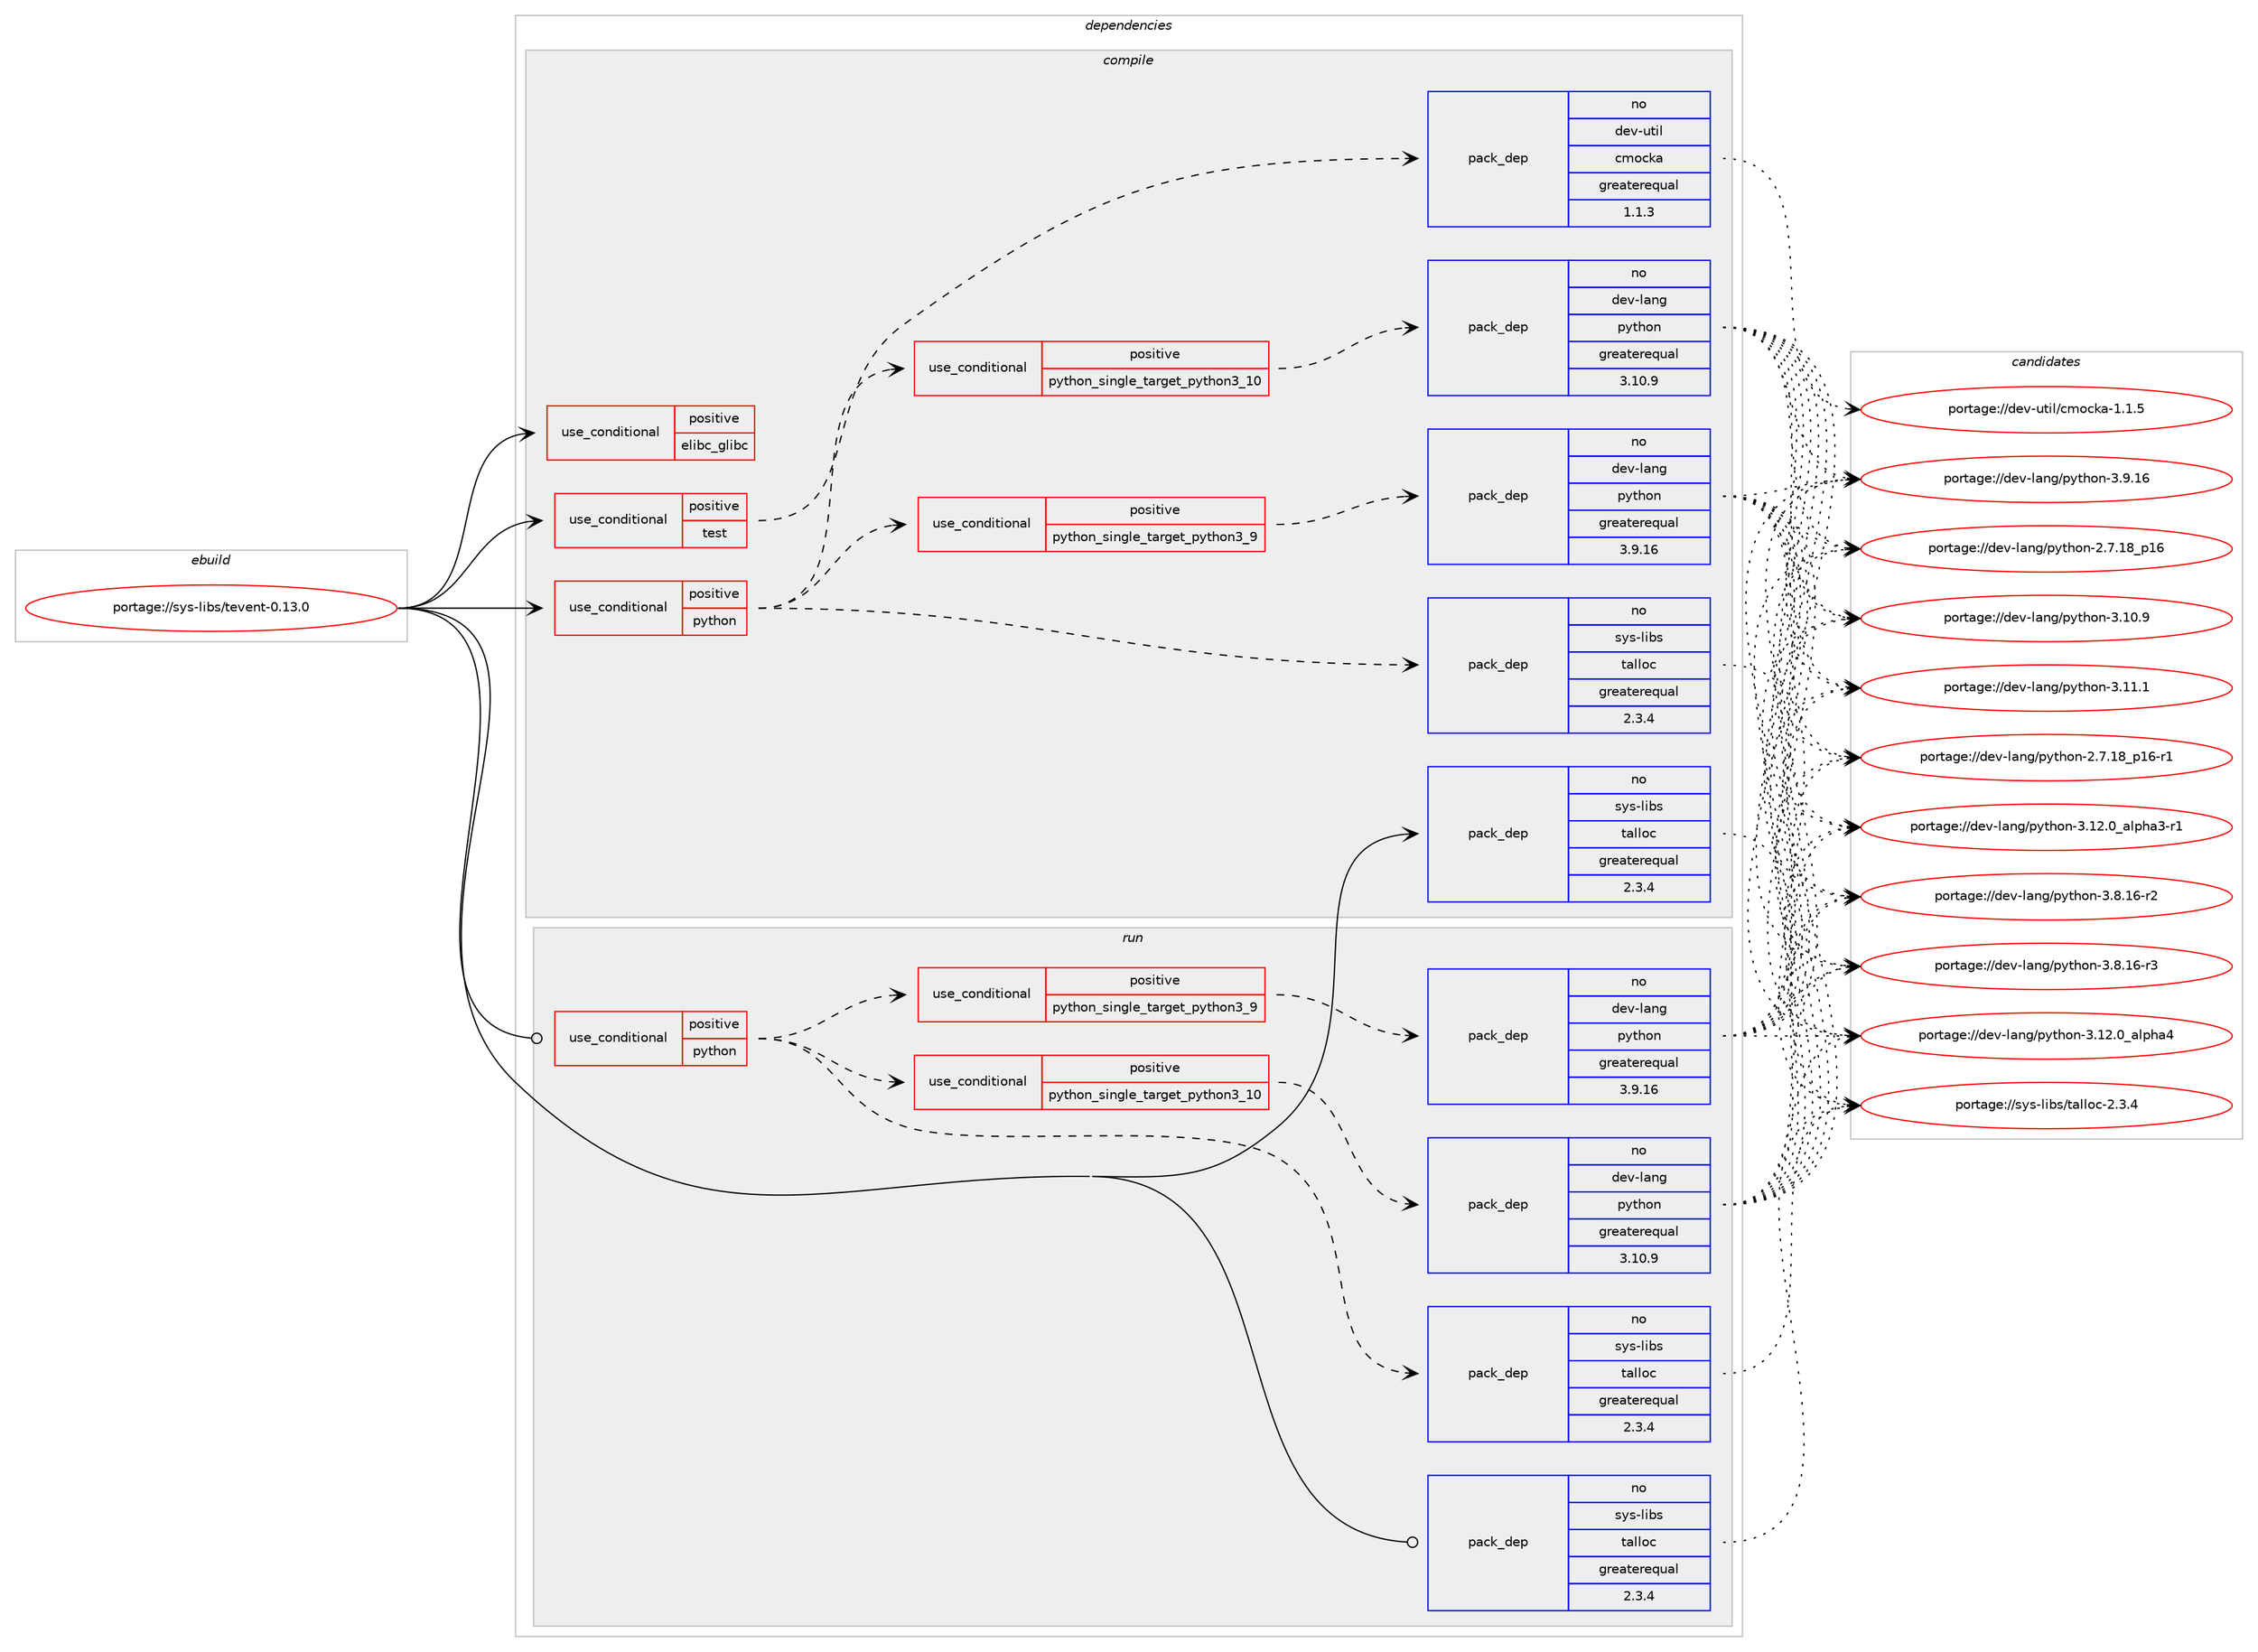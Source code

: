 digraph prolog {

# *************
# Graph options
# *************

newrank=true;
concentrate=true;
compound=true;
graph [rankdir=LR,fontname=Helvetica,fontsize=10,ranksep=1.5];#, ranksep=2.5, nodesep=0.2];
edge  [arrowhead=vee];
node  [fontname=Helvetica,fontsize=10];

# **********
# The ebuild
# **********

subgraph cluster_leftcol {
color=gray;
rank=same;
label=<<i>ebuild</i>>;
id [label="portage://sys-libs/tevent-0.13.0", color=red, width=4, href="../sys-libs/tevent-0.13.0.svg"];
}

# ****************
# The dependencies
# ****************

subgraph cluster_midcol {
color=gray;
label=<<i>dependencies</i>>;
subgraph cluster_compile {
fillcolor="#eeeeee";
style=filled;
label=<<i>compile</i>>;
subgraph cond4875 {
dependency7464 [label=<<TABLE BORDER="0" CELLBORDER="1" CELLSPACING="0" CELLPADDING="4"><TR><TD ROWSPAN="3" CELLPADDING="10">use_conditional</TD></TR><TR><TD>positive</TD></TR><TR><TD>elibc_glibc</TD></TR></TABLE>>, shape=none, color=red];
# *** BEGIN UNKNOWN DEPENDENCY TYPE (TODO) ***
# dependency7464 -> package_dependency(portage://sys-libs/tevent-0.13.0,install,no,net-libs,libtirpc,none,[,,],[],[use(optenable(abi_x86_32),negative),use(optenable(abi_x86_64),negative),use(optenable(abi_x86_x32),negative),use(optenable(abi_mips_n32),negative),use(optenable(abi_mips_n64),negative),use(optenable(abi_mips_o32),negative),use(optenable(abi_s390_32),negative),use(optenable(abi_s390_64),negative)])
# *** END UNKNOWN DEPENDENCY TYPE (TODO) ***

# *** BEGIN UNKNOWN DEPENDENCY TYPE (TODO) ***
# dependency7464 -> package_dependency(portage://sys-libs/tevent-0.13.0,install,no,net-libs,rpcsvc-proto,none,[,,],[],[])
# *** END UNKNOWN DEPENDENCY TYPE (TODO) ***

}
id:e -> dependency7464:w [weight=20,style="solid",arrowhead="vee"];
subgraph cond4876 {
dependency7465 [label=<<TABLE BORDER="0" CELLBORDER="1" CELLSPACING="0" CELLPADDING="4"><TR><TD ROWSPAN="3" CELLPADDING="10">use_conditional</TD></TR><TR><TD>positive</TD></TR><TR><TD>python</TD></TR></TABLE>>, shape=none, color=red];
subgraph cond4877 {
dependency7466 [label=<<TABLE BORDER="0" CELLBORDER="1" CELLSPACING="0" CELLPADDING="4"><TR><TD ROWSPAN="3" CELLPADDING="10">use_conditional</TD></TR><TR><TD>positive</TD></TR><TR><TD>python_single_target_python3_9</TD></TR></TABLE>>, shape=none, color=red];
subgraph pack2528 {
dependency7467 [label=<<TABLE BORDER="0" CELLBORDER="1" CELLSPACING="0" CELLPADDING="4" WIDTH="220"><TR><TD ROWSPAN="6" CELLPADDING="30">pack_dep</TD></TR><TR><TD WIDTH="110">no</TD></TR><TR><TD>dev-lang</TD></TR><TR><TD>python</TD></TR><TR><TD>greaterequal</TD></TR><TR><TD>3.9.16</TD></TR></TABLE>>, shape=none, color=blue];
}
dependency7466:e -> dependency7467:w [weight=20,style="dashed",arrowhead="vee"];
}
dependency7465:e -> dependency7466:w [weight=20,style="dashed",arrowhead="vee"];
subgraph cond4878 {
dependency7468 [label=<<TABLE BORDER="0" CELLBORDER="1" CELLSPACING="0" CELLPADDING="4"><TR><TD ROWSPAN="3" CELLPADDING="10">use_conditional</TD></TR><TR><TD>positive</TD></TR><TR><TD>python_single_target_python3_10</TD></TR></TABLE>>, shape=none, color=red];
subgraph pack2529 {
dependency7469 [label=<<TABLE BORDER="0" CELLBORDER="1" CELLSPACING="0" CELLPADDING="4" WIDTH="220"><TR><TD ROWSPAN="6" CELLPADDING="30">pack_dep</TD></TR><TR><TD WIDTH="110">no</TD></TR><TR><TD>dev-lang</TD></TR><TR><TD>python</TD></TR><TR><TD>greaterequal</TD></TR><TR><TD>3.10.9</TD></TR></TABLE>>, shape=none, color=blue];
}
dependency7468:e -> dependency7469:w [weight=20,style="dashed",arrowhead="vee"];
}
dependency7465:e -> dependency7468:w [weight=20,style="dashed",arrowhead="vee"];
subgraph pack2530 {
dependency7470 [label=<<TABLE BORDER="0" CELLBORDER="1" CELLSPACING="0" CELLPADDING="4" WIDTH="220"><TR><TD ROWSPAN="6" CELLPADDING="30">pack_dep</TD></TR><TR><TD WIDTH="110">no</TD></TR><TR><TD>sys-libs</TD></TR><TR><TD>talloc</TD></TR><TR><TD>greaterequal</TD></TR><TR><TD>2.3.4</TD></TR></TABLE>>, shape=none, color=blue];
}
dependency7465:e -> dependency7470:w [weight=20,style="dashed",arrowhead="vee"];
}
id:e -> dependency7465:w [weight=20,style="solid",arrowhead="vee"];
subgraph cond4879 {
dependency7471 [label=<<TABLE BORDER="0" CELLBORDER="1" CELLSPACING="0" CELLPADDING="4"><TR><TD ROWSPAN="3" CELLPADDING="10">use_conditional</TD></TR><TR><TD>positive</TD></TR><TR><TD>test</TD></TR></TABLE>>, shape=none, color=red];
subgraph pack2531 {
dependency7472 [label=<<TABLE BORDER="0" CELLBORDER="1" CELLSPACING="0" CELLPADDING="4" WIDTH="220"><TR><TD ROWSPAN="6" CELLPADDING="30">pack_dep</TD></TR><TR><TD WIDTH="110">no</TD></TR><TR><TD>dev-util</TD></TR><TR><TD>cmocka</TD></TR><TR><TD>greaterequal</TD></TR><TR><TD>1.1.3</TD></TR></TABLE>>, shape=none, color=blue];
}
dependency7471:e -> dependency7472:w [weight=20,style="dashed",arrowhead="vee"];
}
id:e -> dependency7471:w [weight=20,style="solid",arrowhead="vee"];
# *** BEGIN UNKNOWN DEPENDENCY TYPE (TODO) ***
# id -> package_dependency(portage://sys-libs/tevent-0.13.0,install,no,dev-libs,libbsd,none,[,,],[],[use(optenable(abi_x86_32),negative),use(optenable(abi_x86_64),negative),use(optenable(abi_x86_x32),negative),use(optenable(abi_mips_n32),negative),use(optenable(abi_mips_n64),negative),use(optenable(abi_mips_o32),negative),use(optenable(abi_s390_32),negative),use(optenable(abi_s390_64),negative)])
# *** END UNKNOWN DEPENDENCY TYPE (TODO) ***

subgraph pack2532 {
dependency7473 [label=<<TABLE BORDER="0" CELLBORDER="1" CELLSPACING="0" CELLPADDING="4" WIDTH="220"><TR><TD ROWSPAN="6" CELLPADDING="30">pack_dep</TD></TR><TR><TD WIDTH="110">no</TD></TR><TR><TD>sys-libs</TD></TR><TR><TD>talloc</TD></TR><TR><TD>greaterequal</TD></TR><TR><TD>2.3.4</TD></TR></TABLE>>, shape=none, color=blue];
}
id:e -> dependency7473:w [weight=20,style="solid",arrowhead="vee"];
}
subgraph cluster_compileandrun {
fillcolor="#eeeeee";
style=filled;
label=<<i>compile and run</i>>;
}
subgraph cluster_run {
fillcolor="#eeeeee";
style=filled;
label=<<i>run</i>>;
subgraph cond4880 {
dependency7474 [label=<<TABLE BORDER="0" CELLBORDER="1" CELLSPACING="0" CELLPADDING="4"><TR><TD ROWSPAN="3" CELLPADDING="10">use_conditional</TD></TR><TR><TD>positive</TD></TR><TR><TD>python</TD></TR></TABLE>>, shape=none, color=red];
subgraph cond4881 {
dependency7475 [label=<<TABLE BORDER="0" CELLBORDER="1" CELLSPACING="0" CELLPADDING="4"><TR><TD ROWSPAN="3" CELLPADDING="10">use_conditional</TD></TR><TR><TD>positive</TD></TR><TR><TD>python_single_target_python3_9</TD></TR></TABLE>>, shape=none, color=red];
subgraph pack2533 {
dependency7476 [label=<<TABLE BORDER="0" CELLBORDER="1" CELLSPACING="0" CELLPADDING="4" WIDTH="220"><TR><TD ROWSPAN="6" CELLPADDING="30">pack_dep</TD></TR><TR><TD WIDTH="110">no</TD></TR><TR><TD>dev-lang</TD></TR><TR><TD>python</TD></TR><TR><TD>greaterequal</TD></TR><TR><TD>3.9.16</TD></TR></TABLE>>, shape=none, color=blue];
}
dependency7475:e -> dependency7476:w [weight=20,style="dashed",arrowhead="vee"];
}
dependency7474:e -> dependency7475:w [weight=20,style="dashed",arrowhead="vee"];
subgraph cond4882 {
dependency7477 [label=<<TABLE BORDER="0" CELLBORDER="1" CELLSPACING="0" CELLPADDING="4"><TR><TD ROWSPAN="3" CELLPADDING="10">use_conditional</TD></TR><TR><TD>positive</TD></TR><TR><TD>python_single_target_python3_10</TD></TR></TABLE>>, shape=none, color=red];
subgraph pack2534 {
dependency7478 [label=<<TABLE BORDER="0" CELLBORDER="1" CELLSPACING="0" CELLPADDING="4" WIDTH="220"><TR><TD ROWSPAN="6" CELLPADDING="30">pack_dep</TD></TR><TR><TD WIDTH="110">no</TD></TR><TR><TD>dev-lang</TD></TR><TR><TD>python</TD></TR><TR><TD>greaterequal</TD></TR><TR><TD>3.10.9</TD></TR></TABLE>>, shape=none, color=blue];
}
dependency7477:e -> dependency7478:w [weight=20,style="dashed",arrowhead="vee"];
}
dependency7474:e -> dependency7477:w [weight=20,style="dashed",arrowhead="vee"];
subgraph pack2535 {
dependency7479 [label=<<TABLE BORDER="0" CELLBORDER="1" CELLSPACING="0" CELLPADDING="4" WIDTH="220"><TR><TD ROWSPAN="6" CELLPADDING="30">pack_dep</TD></TR><TR><TD WIDTH="110">no</TD></TR><TR><TD>sys-libs</TD></TR><TR><TD>talloc</TD></TR><TR><TD>greaterequal</TD></TR><TR><TD>2.3.4</TD></TR></TABLE>>, shape=none, color=blue];
}
dependency7474:e -> dependency7479:w [weight=20,style="dashed",arrowhead="vee"];
}
id:e -> dependency7474:w [weight=20,style="solid",arrowhead="odot"];
# *** BEGIN UNKNOWN DEPENDENCY TYPE (TODO) ***
# id -> package_dependency(portage://sys-libs/tevent-0.13.0,run,no,dev-libs,libbsd,none,[,,],[],[use(optenable(abi_x86_32),negative),use(optenable(abi_x86_64),negative),use(optenable(abi_x86_x32),negative),use(optenable(abi_mips_n32),negative),use(optenable(abi_mips_n64),negative),use(optenable(abi_mips_o32),negative),use(optenable(abi_s390_32),negative),use(optenable(abi_s390_64),negative)])
# *** END UNKNOWN DEPENDENCY TYPE (TODO) ***

subgraph pack2536 {
dependency7480 [label=<<TABLE BORDER="0" CELLBORDER="1" CELLSPACING="0" CELLPADDING="4" WIDTH="220"><TR><TD ROWSPAN="6" CELLPADDING="30">pack_dep</TD></TR><TR><TD WIDTH="110">no</TD></TR><TR><TD>sys-libs</TD></TR><TR><TD>talloc</TD></TR><TR><TD>greaterequal</TD></TR><TR><TD>2.3.4</TD></TR></TABLE>>, shape=none, color=blue];
}
id:e -> dependency7480:w [weight=20,style="solid",arrowhead="odot"];
}
}

# **************
# The candidates
# **************

subgraph cluster_choices {
rank=same;
color=gray;
label=<<i>candidates</i>>;

subgraph choice2528 {
color=black;
nodesep=1;
choice10010111845108971101034711212111610411111045504655464956951124954 [label="portage://dev-lang/python-2.7.18_p16", color=red, width=4,href="../dev-lang/python-2.7.18_p16.svg"];
choice100101118451089711010347112121116104111110455046554649569511249544511449 [label="portage://dev-lang/python-2.7.18_p16-r1", color=red, width=4,href="../dev-lang/python-2.7.18_p16-r1.svg"];
choice10010111845108971101034711212111610411111045514649484657 [label="portage://dev-lang/python-3.10.9", color=red, width=4,href="../dev-lang/python-3.10.9.svg"];
choice10010111845108971101034711212111610411111045514649494649 [label="portage://dev-lang/python-3.11.1", color=red, width=4,href="../dev-lang/python-3.11.1.svg"];
choice10010111845108971101034711212111610411111045514649504648959710811210497514511449 [label="portage://dev-lang/python-3.12.0_alpha3-r1", color=red, width=4,href="../dev-lang/python-3.12.0_alpha3-r1.svg"];
choice1001011184510897110103471121211161041111104551464950464895971081121049752 [label="portage://dev-lang/python-3.12.0_alpha4", color=red, width=4,href="../dev-lang/python-3.12.0_alpha4.svg"];
choice100101118451089711010347112121116104111110455146564649544511450 [label="portage://dev-lang/python-3.8.16-r2", color=red, width=4,href="../dev-lang/python-3.8.16-r2.svg"];
choice100101118451089711010347112121116104111110455146564649544511451 [label="portage://dev-lang/python-3.8.16-r3", color=red, width=4,href="../dev-lang/python-3.8.16-r3.svg"];
choice10010111845108971101034711212111610411111045514657464954 [label="portage://dev-lang/python-3.9.16", color=red, width=4,href="../dev-lang/python-3.9.16.svg"];
dependency7467:e -> choice10010111845108971101034711212111610411111045504655464956951124954:w [style=dotted,weight="100"];
dependency7467:e -> choice100101118451089711010347112121116104111110455046554649569511249544511449:w [style=dotted,weight="100"];
dependency7467:e -> choice10010111845108971101034711212111610411111045514649484657:w [style=dotted,weight="100"];
dependency7467:e -> choice10010111845108971101034711212111610411111045514649494649:w [style=dotted,weight="100"];
dependency7467:e -> choice10010111845108971101034711212111610411111045514649504648959710811210497514511449:w [style=dotted,weight="100"];
dependency7467:e -> choice1001011184510897110103471121211161041111104551464950464895971081121049752:w [style=dotted,weight="100"];
dependency7467:e -> choice100101118451089711010347112121116104111110455146564649544511450:w [style=dotted,weight="100"];
dependency7467:e -> choice100101118451089711010347112121116104111110455146564649544511451:w [style=dotted,weight="100"];
dependency7467:e -> choice10010111845108971101034711212111610411111045514657464954:w [style=dotted,weight="100"];
}
subgraph choice2529 {
color=black;
nodesep=1;
choice10010111845108971101034711212111610411111045504655464956951124954 [label="portage://dev-lang/python-2.7.18_p16", color=red, width=4,href="../dev-lang/python-2.7.18_p16.svg"];
choice100101118451089711010347112121116104111110455046554649569511249544511449 [label="portage://dev-lang/python-2.7.18_p16-r1", color=red, width=4,href="../dev-lang/python-2.7.18_p16-r1.svg"];
choice10010111845108971101034711212111610411111045514649484657 [label="portage://dev-lang/python-3.10.9", color=red, width=4,href="../dev-lang/python-3.10.9.svg"];
choice10010111845108971101034711212111610411111045514649494649 [label="portage://dev-lang/python-3.11.1", color=red, width=4,href="../dev-lang/python-3.11.1.svg"];
choice10010111845108971101034711212111610411111045514649504648959710811210497514511449 [label="portage://dev-lang/python-3.12.0_alpha3-r1", color=red, width=4,href="../dev-lang/python-3.12.0_alpha3-r1.svg"];
choice1001011184510897110103471121211161041111104551464950464895971081121049752 [label="portage://dev-lang/python-3.12.0_alpha4", color=red, width=4,href="../dev-lang/python-3.12.0_alpha4.svg"];
choice100101118451089711010347112121116104111110455146564649544511450 [label="portage://dev-lang/python-3.8.16-r2", color=red, width=4,href="../dev-lang/python-3.8.16-r2.svg"];
choice100101118451089711010347112121116104111110455146564649544511451 [label="portage://dev-lang/python-3.8.16-r3", color=red, width=4,href="../dev-lang/python-3.8.16-r3.svg"];
choice10010111845108971101034711212111610411111045514657464954 [label="portage://dev-lang/python-3.9.16", color=red, width=4,href="../dev-lang/python-3.9.16.svg"];
dependency7469:e -> choice10010111845108971101034711212111610411111045504655464956951124954:w [style=dotted,weight="100"];
dependency7469:e -> choice100101118451089711010347112121116104111110455046554649569511249544511449:w [style=dotted,weight="100"];
dependency7469:e -> choice10010111845108971101034711212111610411111045514649484657:w [style=dotted,weight="100"];
dependency7469:e -> choice10010111845108971101034711212111610411111045514649494649:w [style=dotted,weight="100"];
dependency7469:e -> choice10010111845108971101034711212111610411111045514649504648959710811210497514511449:w [style=dotted,weight="100"];
dependency7469:e -> choice1001011184510897110103471121211161041111104551464950464895971081121049752:w [style=dotted,weight="100"];
dependency7469:e -> choice100101118451089711010347112121116104111110455146564649544511450:w [style=dotted,weight="100"];
dependency7469:e -> choice100101118451089711010347112121116104111110455146564649544511451:w [style=dotted,weight="100"];
dependency7469:e -> choice10010111845108971101034711212111610411111045514657464954:w [style=dotted,weight="100"];
}
subgraph choice2530 {
color=black;
nodesep=1;
choice1151211154510810598115471169710810811199455046514652 [label="portage://sys-libs/talloc-2.3.4", color=red, width=4,href="../sys-libs/talloc-2.3.4.svg"];
dependency7470:e -> choice1151211154510810598115471169710810811199455046514652:w [style=dotted,weight="100"];
}
subgraph choice2531 {
color=black;
nodesep=1;
choice1001011184511711610510847991091119910797454946494653 [label="portage://dev-util/cmocka-1.1.5", color=red, width=4,href="../dev-util/cmocka-1.1.5.svg"];
dependency7472:e -> choice1001011184511711610510847991091119910797454946494653:w [style=dotted,weight="100"];
}
subgraph choice2532 {
color=black;
nodesep=1;
choice1151211154510810598115471169710810811199455046514652 [label="portage://sys-libs/talloc-2.3.4", color=red, width=4,href="../sys-libs/talloc-2.3.4.svg"];
dependency7473:e -> choice1151211154510810598115471169710810811199455046514652:w [style=dotted,weight="100"];
}
subgraph choice2533 {
color=black;
nodesep=1;
choice10010111845108971101034711212111610411111045504655464956951124954 [label="portage://dev-lang/python-2.7.18_p16", color=red, width=4,href="../dev-lang/python-2.7.18_p16.svg"];
choice100101118451089711010347112121116104111110455046554649569511249544511449 [label="portage://dev-lang/python-2.7.18_p16-r1", color=red, width=4,href="../dev-lang/python-2.7.18_p16-r1.svg"];
choice10010111845108971101034711212111610411111045514649484657 [label="portage://dev-lang/python-3.10.9", color=red, width=4,href="../dev-lang/python-3.10.9.svg"];
choice10010111845108971101034711212111610411111045514649494649 [label="portage://dev-lang/python-3.11.1", color=red, width=4,href="../dev-lang/python-3.11.1.svg"];
choice10010111845108971101034711212111610411111045514649504648959710811210497514511449 [label="portage://dev-lang/python-3.12.0_alpha3-r1", color=red, width=4,href="../dev-lang/python-3.12.0_alpha3-r1.svg"];
choice1001011184510897110103471121211161041111104551464950464895971081121049752 [label="portage://dev-lang/python-3.12.0_alpha4", color=red, width=4,href="../dev-lang/python-3.12.0_alpha4.svg"];
choice100101118451089711010347112121116104111110455146564649544511450 [label="portage://dev-lang/python-3.8.16-r2", color=red, width=4,href="../dev-lang/python-3.8.16-r2.svg"];
choice100101118451089711010347112121116104111110455146564649544511451 [label="portage://dev-lang/python-3.8.16-r3", color=red, width=4,href="../dev-lang/python-3.8.16-r3.svg"];
choice10010111845108971101034711212111610411111045514657464954 [label="portage://dev-lang/python-3.9.16", color=red, width=4,href="../dev-lang/python-3.9.16.svg"];
dependency7476:e -> choice10010111845108971101034711212111610411111045504655464956951124954:w [style=dotted,weight="100"];
dependency7476:e -> choice100101118451089711010347112121116104111110455046554649569511249544511449:w [style=dotted,weight="100"];
dependency7476:e -> choice10010111845108971101034711212111610411111045514649484657:w [style=dotted,weight="100"];
dependency7476:e -> choice10010111845108971101034711212111610411111045514649494649:w [style=dotted,weight="100"];
dependency7476:e -> choice10010111845108971101034711212111610411111045514649504648959710811210497514511449:w [style=dotted,weight="100"];
dependency7476:e -> choice1001011184510897110103471121211161041111104551464950464895971081121049752:w [style=dotted,weight="100"];
dependency7476:e -> choice100101118451089711010347112121116104111110455146564649544511450:w [style=dotted,weight="100"];
dependency7476:e -> choice100101118451089711010347112121116104111110455146564649544511451:w [style=dotted,weight="100"];
dependency7476:e -> choice10010111845108971101034711212111610411111045514657464954:w [style=dotted,weight="100"];
}
subgraph choice2534 {
color=black;
nodesep=1;
choice10010111845108971101034711212111610411111045504655464956951124954 [label="portage://dev-lang/python-2.7.18_p16", color=red, width=4,href="../dev-lang/python-2.7.18_p16.svg"];
choice100101118451089711010347112121116104111110455046554649569511249544511449 [label="portage://dev-lang/python-2.7.18_p16-r1", color=red, width=4,href="../dev-lang/python-2.7.18_p16-r1.svg"];
choice10010111845108971101034711212111610411111045514649484657 [label="portage://dev-lang/python-3.10.9", color=red, width=4,href="../dev-lang/python-3.10.9.svg"];
choice10010111845108971101034711212111610411111045514649494649 [label="portage://dev-lang/python-3.11.1", color=red, width=4,href="../dev-lang/python-3.11.1.svg"];
choice10010111845108971101034711212111610411111045514649504648959710811210497514511449 [label="portage://dev-lang/python-3.12.0_alpha3-r1", color=red, width=4,href="../dev-lang/python-3.12.0_alpha3-r1.svg"];
choice1001011184510897110103471121211161041111104551464950464895971081121049752 [label="portage://dev-lang/python-3.12.0_alpha4", color=red, width=4,href="../dev-lang/python-3.12.0_alpha4.svg"];
choice100101118451089711010347112121116104111110455146564649544511450 [label="portage://dev-lang/python-3.8.16-r2", color=red, width=4,href="../dev-lang/python-3.8.16-r2.svg"];
choice100101118451089711010347112121116104111110455146564649544511451 [label="portage://dev-lang/python-3.8.16-r3", color=red, width=4,href="../dev-lang/python-3.8.16-r3.svg"];
choice10010111845108971101034711212111610411111045514657464954 [label="portage://dev-lang/python-3.9.16", color=red, width=4,href="../dev-lang/python-3.9.16.svg"];
dependency7478:e -> choice10010111845108971101034711212111610411111045504655464956951124954:w [style=dotted,weight="100"];
dependency7478:e -> choice100101118451089711010347112121116104111110455046554649569511249544511449:w [style=dotted,weight="100"];
dependency7478:e -> choice10010111845108971101034711212111610411111045514649484657:w [style=dotted,weight="100"];
dependency7478:e -> choice10010111845108971101034711212111610411111045514649494649:w [style=dotted,weight="100"];
dependency7478:e -> choice10010111845108971101034711212111610411111045514649504648959710811210497514511449:w [style=dotted,weight="100"];
dependency7478:e -> choice1001011184510897110103471121211161041111104551464950464895971081121049752:w [style=dotted,weight="100"];
dependency7478:e -> choice100101118451089711010347112121116104111110455146564649544511450:w [style=dotted,weight="100"];
dependency7478:e -> choice100101118451089711010347112121116104111110455146564649544511451:w [style=dotted,weight="100"];
dependency7478:e -> choice10010111845108971101034711212111610411111045514657464954:w [style=dotted,weight="100"];
}
subgraph choice2535 {
color=black;
nodesep=1;
choice1151211154510810598115471169710810811199455046514652 [label="portage://sys-libs/talloc-2.3.4", color=red, width=4,href="../sys-libs/talloc-2.3.4.svg"];
dependency7479:e -> choice1151211154510810598115471169710810811199455046514652:w [style=dotted,weight="100"];
}
subgraph choice2536 {
color=black;
nodesep=1;
choice1151211154510810598115471169710810811199455046514652 [label="portage://sys-libs/talloc-2.3.4", color=red, width=4,href="../sys-libs/talloc-2.3.4.svg"];
dependency7480:e -> choice1151211154510810598115471169710810811199455046514652:w [style=dotted,weight="100"];
}
}

}
